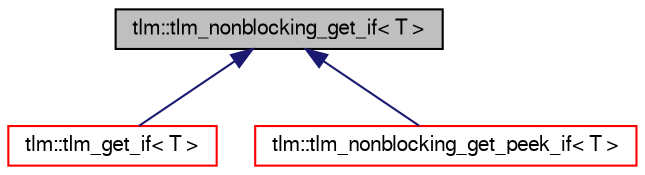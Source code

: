 digraph G
{
  edge [fontname="FreeSans",fontsize="10",labelfontname="FreeSans",labelfontsize="10"];
  node [fontname="FreeSans",fontsize="10",shape=record];
  Node1 [label="tlm::tlm_nonblocking_get_if\< T \>",height=0.2,width=0.4,color="black", fillcolor="grey75", style="filled" fontcolor="black"];
  Node1 -> Node2 [dir=back,color="midnightblue",fontsize="10",style="solid",fontname="FreeSans"];
  Node2 [label="tlm::tlm_get_if\< T \>",height=0.2,width=0.4,color="red", fillcolor="white", style="filled",URL="$a00090.html"];
  Node1 -> Node3 [dir=back,color="midnightblue",fontsize="10",style="solid",fontname="FreeSans"];
  Node3 [label="tlm::tlm_nonblocking_get_peek_if\< T \>",height=0.2,width=0.4,color="red", fillcolor="white", style="filled",URL="$a00098.html"];
}
